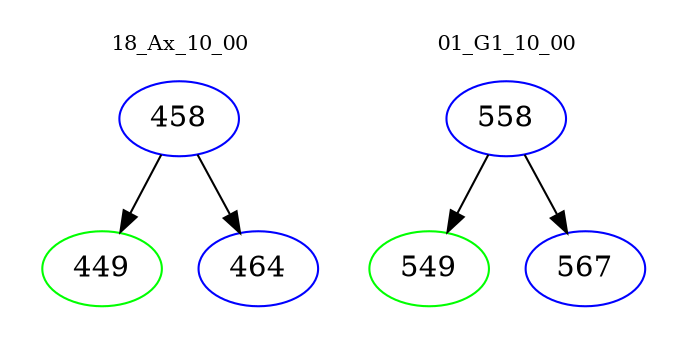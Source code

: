 digraph{
subgraph cluster_0 {
color = white
label = "18_Ax_10_00";
fontsize=10;
T0_458 [label="458", color="blue"]
T0_458 -> T0_449 [color="black"]
T0_449 [label="449", color="green"]
T0_458 -> T0_464 [color="black"]
T0_464 [label="464", color="blue"]
}
subgraph cluster_1 {
color = white
label = "01_G1_10_00";
fontsize=10;
T1_558 [label="558", color="blue"]
T1_558 -> T1_549 [color="black"]
T1_549 [label="549", color="green"]
T1_558 -> T1_567 [color="black"]
T1_567 [label="567", color="blue"]
}
}

